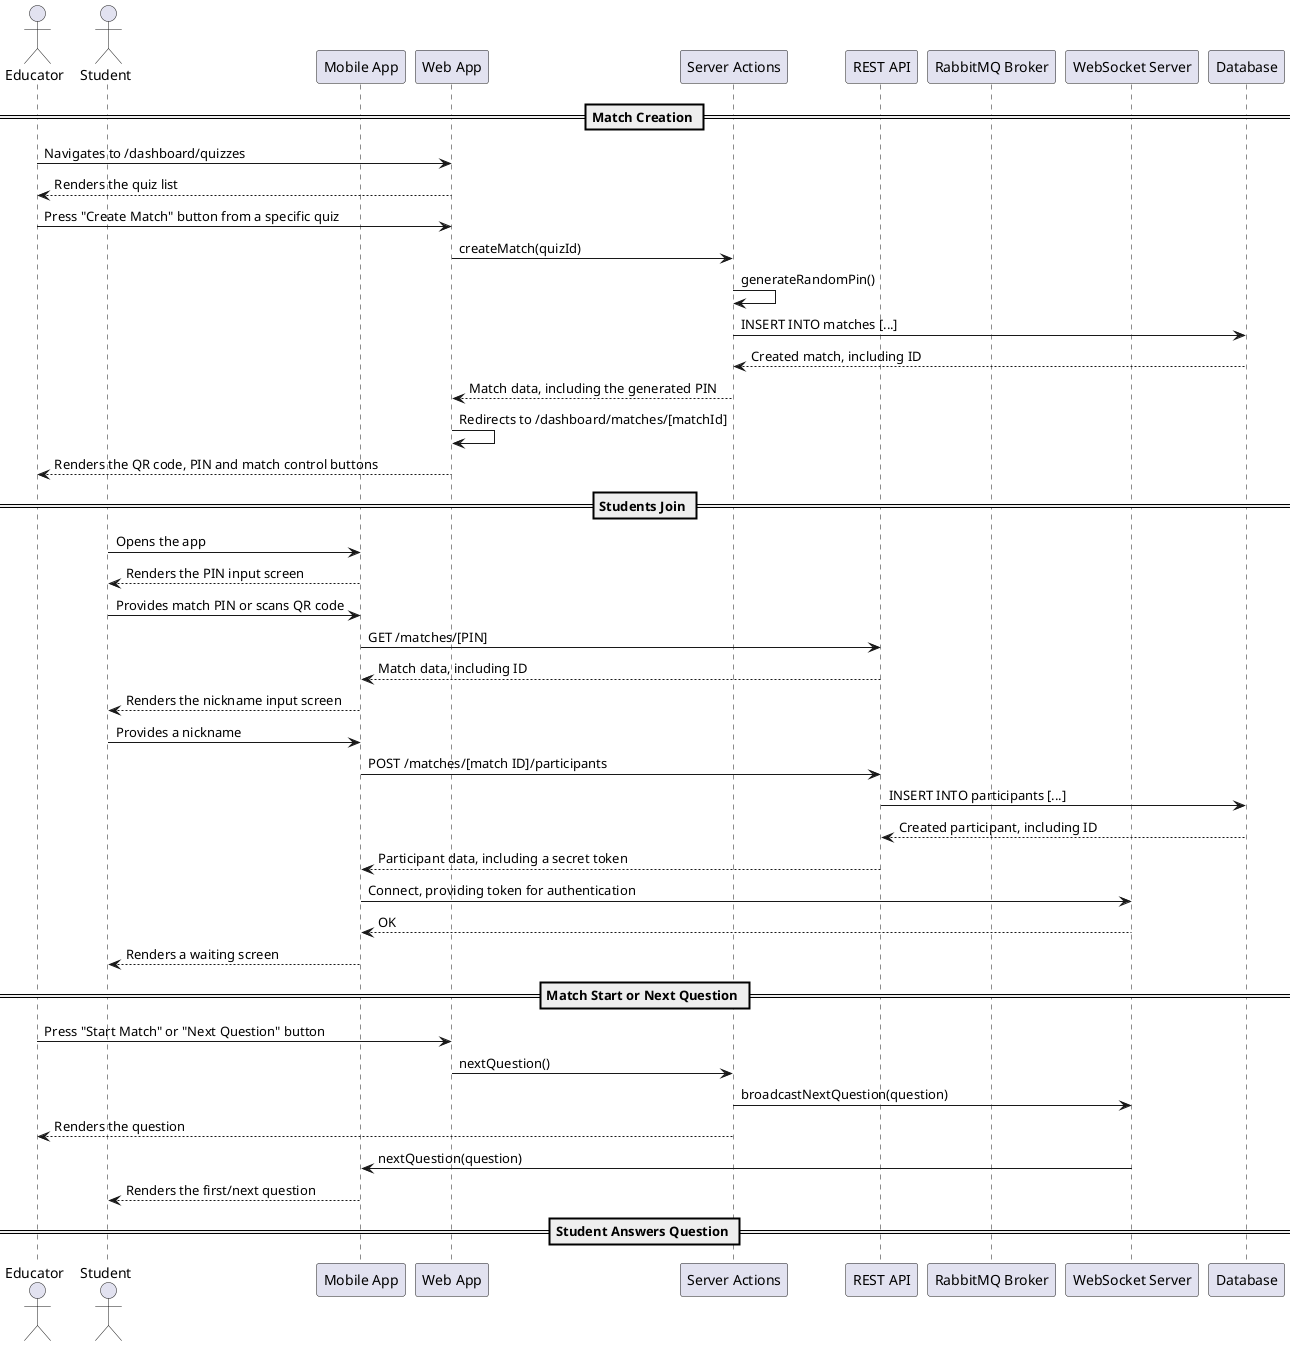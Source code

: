 @startuml
actor Educator
actor Student

participant "Mobile App" as MobileApp
participant "Web App" as WebApp
participant "Server Actions" as ServerActions
participant "REST API" as RESTAPI
participant "RabbitMQ Broker" as RabbitMQ
participant "WebSocket Server" as WSS
participant "Database" as DB

== Match Creation ==

Educator -> WebApp : Navigates to /dashboard/quizzes
Educator <-- WebApp : Renders the quiz list
Educator -> WebApp : Press "Create Match" button from a specific quiz
WebApp -> ServerActions : createMatch(quizId)
ServerActions -> ServerActions : generateRandomPin()
ServerActions -> DB : INSERT INTO matches [...]
ServerActions <-- DB : Created match, including ID
WebApp <-- ServerActions : Match data, including the generated PIN
WebApp -> WebApp : Redirects to /dashboard/matches/[matchId]
Educator <-- WebApp : Renders the QR code, PIN and match control buttons

== Students Join ==

Student -> MobileApp : Opens the app
Student <-- MobileApp : Renders the PIN input screen
Student -> MobileApp : Provides match PIN or scans QR code
MobileApp -> RESTAPI : GET /matches/[PIN]
MobileApp <-- RESTAPI : Match data, including ID
Student <-- MobileApp : Renders the nickname input screen

Student -> MobileApp : Provides a nickname
MobileApp -> RESTAPI : POST /matches/[match ID]/participants
RESTAPI -> DB : INSERT INTO participants [...]
RESTAPI <-- DB : Created participant, including ID
MobileApp <-- RESTAPI : Participant data, including a secret token

MobileApp -> WSS : Connect, providing token for authentication
MobileApp <-- WSS : OK

Student <-- MobileApp : Renders a waiting screen

== Match Start or Next Question ==

Educator -> WebApp : Press "Start Match" or "Next Question" button
WebApp -> ServerActions : nextQuestion()
ServerActions -> WSS : broadcastNextQuestion(question)
Educator <-- ServerActions : Renders the question
WSS -> MobileApp : nextQuestion(question)
Student <-- MobileApp : Renders the first/next question

== Student Answers Question ==

@enduml